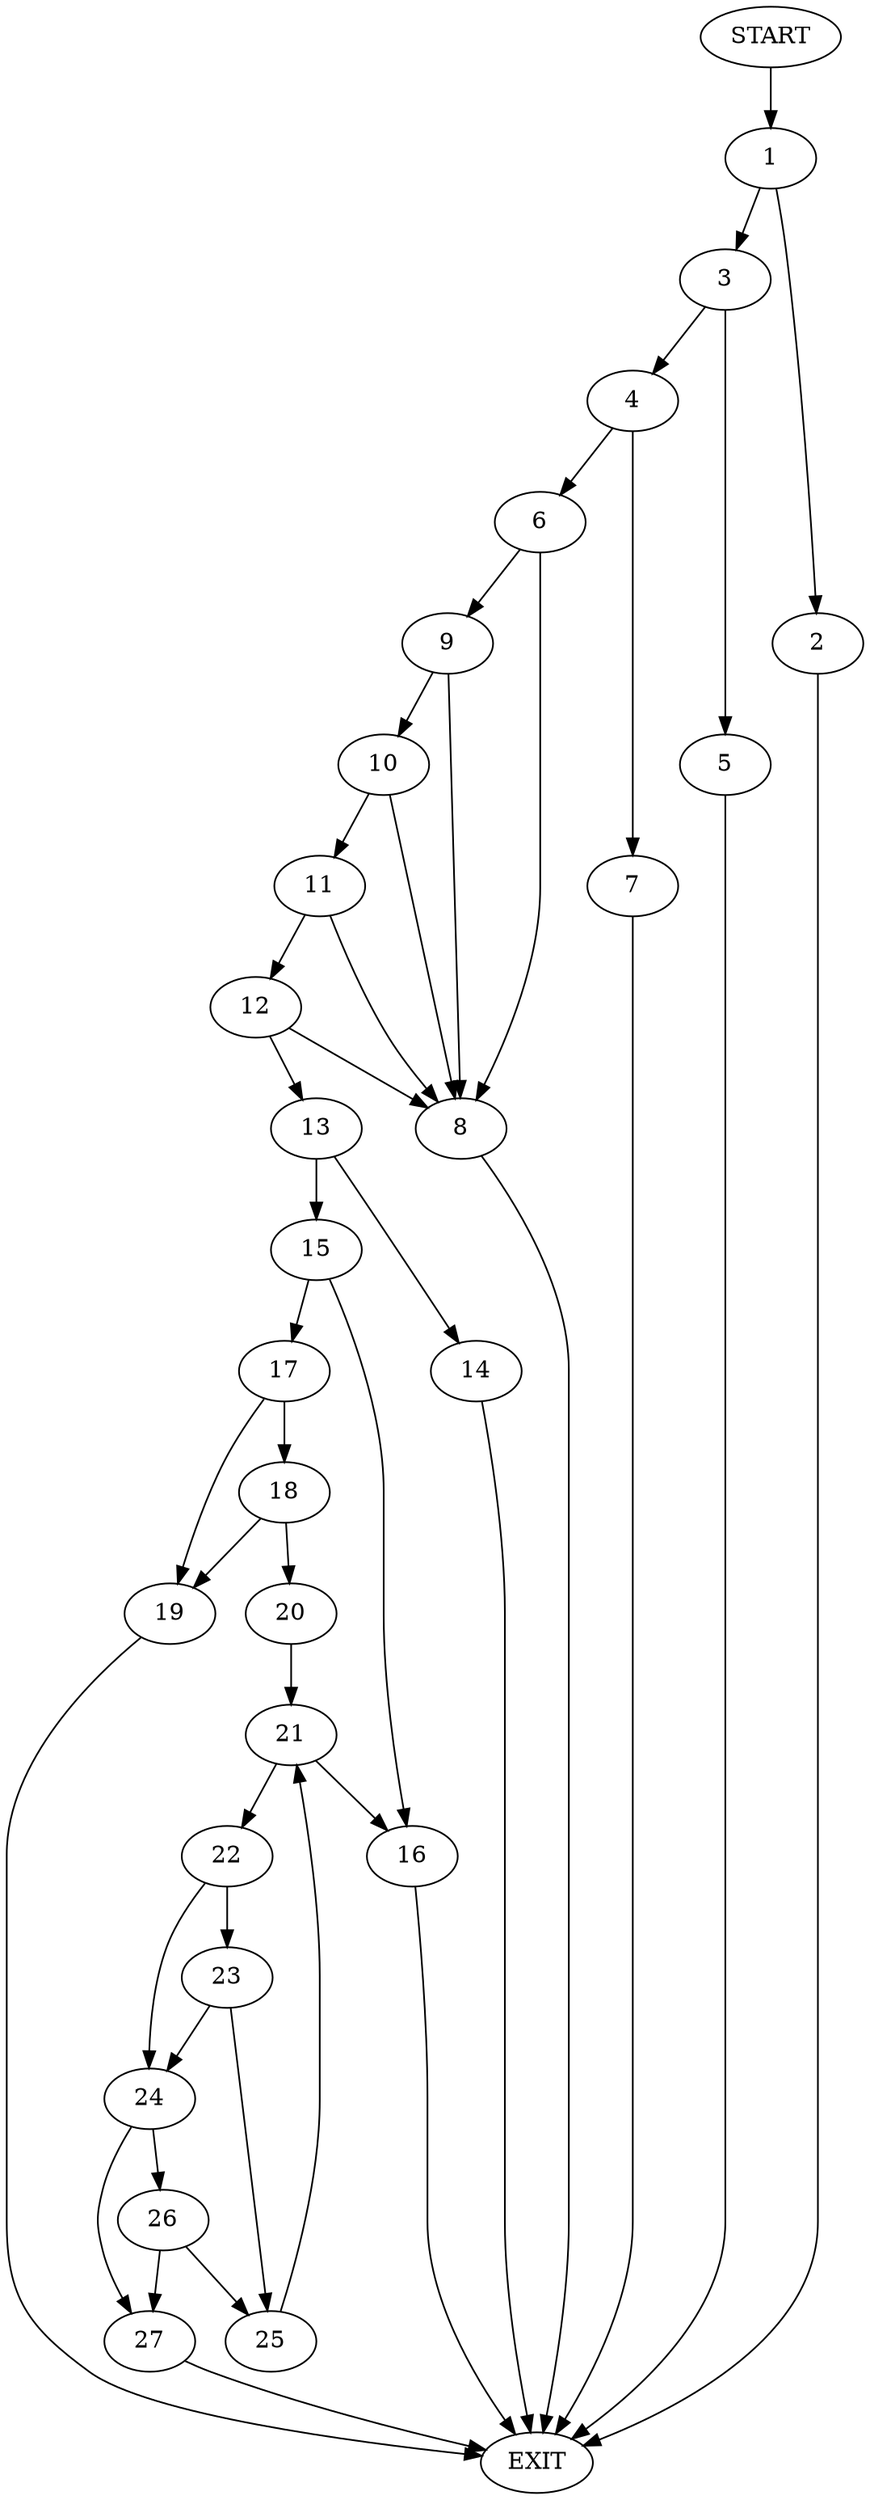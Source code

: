 digraph {
0 [label="START"]
28 [label="EXIT"]
0 -> 1
1 -> 2
1 -> 3
2 -> 28
3 -> 4
3 -> 5
5 -> 28
4 -> 6
4 -> 7
6 -> 8
6 -> 9
7 -> 28
8 -> 28
9 -> 8
9 -> 10
10 -> 8
10 -> 11
11 -> 8
11 -> 12
12 -> 8
12 -> 13
13 -> 14
13 -> 15
14 -> 28
15 -> 16
15 -> 17
16 -> 28
17 -> 18
17 -> 19
19 -> 28
18 -> 20
18 -> 19
20 -> 21
21 -> 16
21 -> 22
22 -> 23
22 -> 24
23 -> 25
23 -> 24
24 -> 26
24 -> 27
25 -> 21
26 -> 25
26 -> 27
27 -> 28
}
